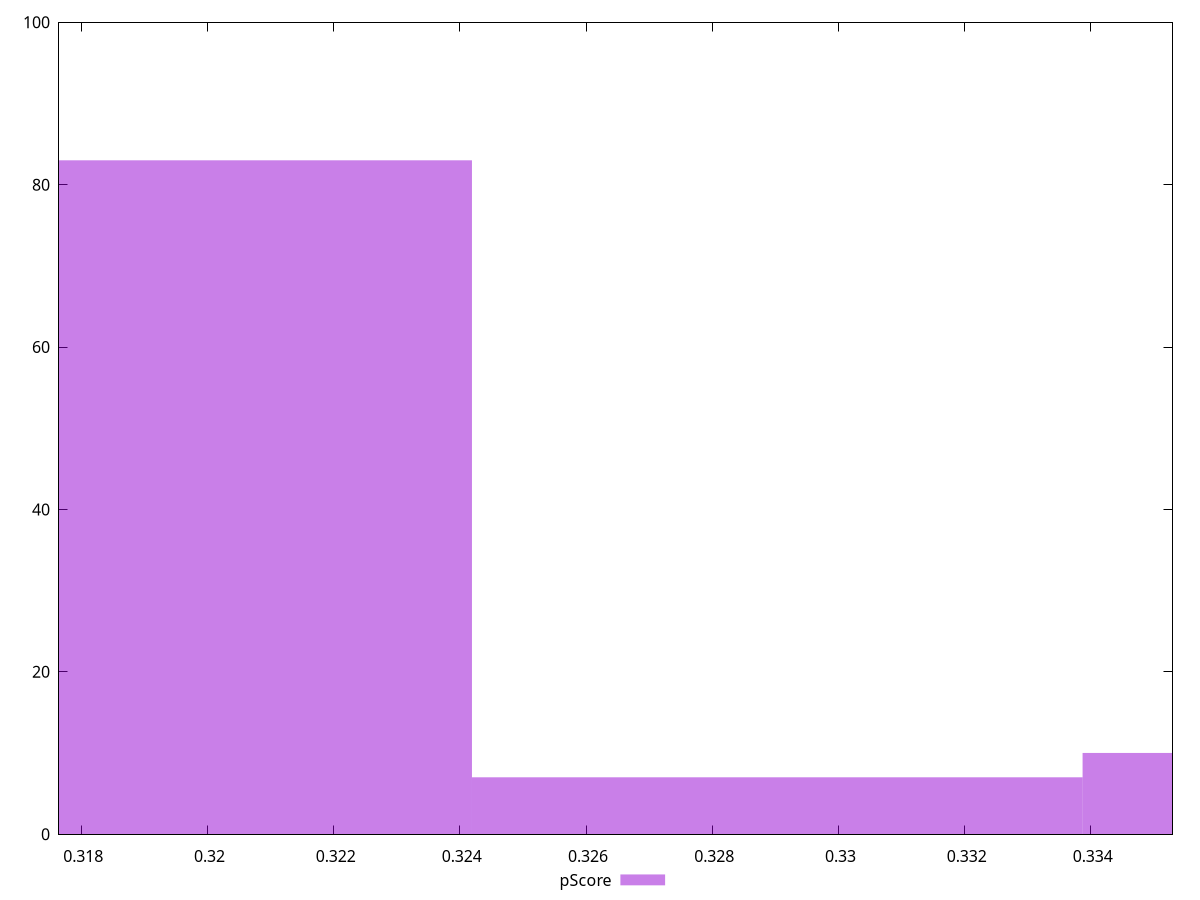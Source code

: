 reset

$pScore <<EOF
0.3193530578436671 83
0.3387077886220711 10
0.3290304232328691 7
EOF

set key outside below
set boxwidth 0.009677365389202032
set xrange [0.3176470588235294:0.33529411764705885]
set yrange [0:100]
set trange [0:100]
set style fill transparent solid 0.5 noborder
set terminal svg size 640, 490 enhanced background rgb 'white'
set output "report_00018_2021-02-10T15-25-16.877Z/unused-javascript/samples/pages+cached+noadtech+nomedia/pScore/histogram.svg"

plot $pScore title "pScore" with boxes

reset
